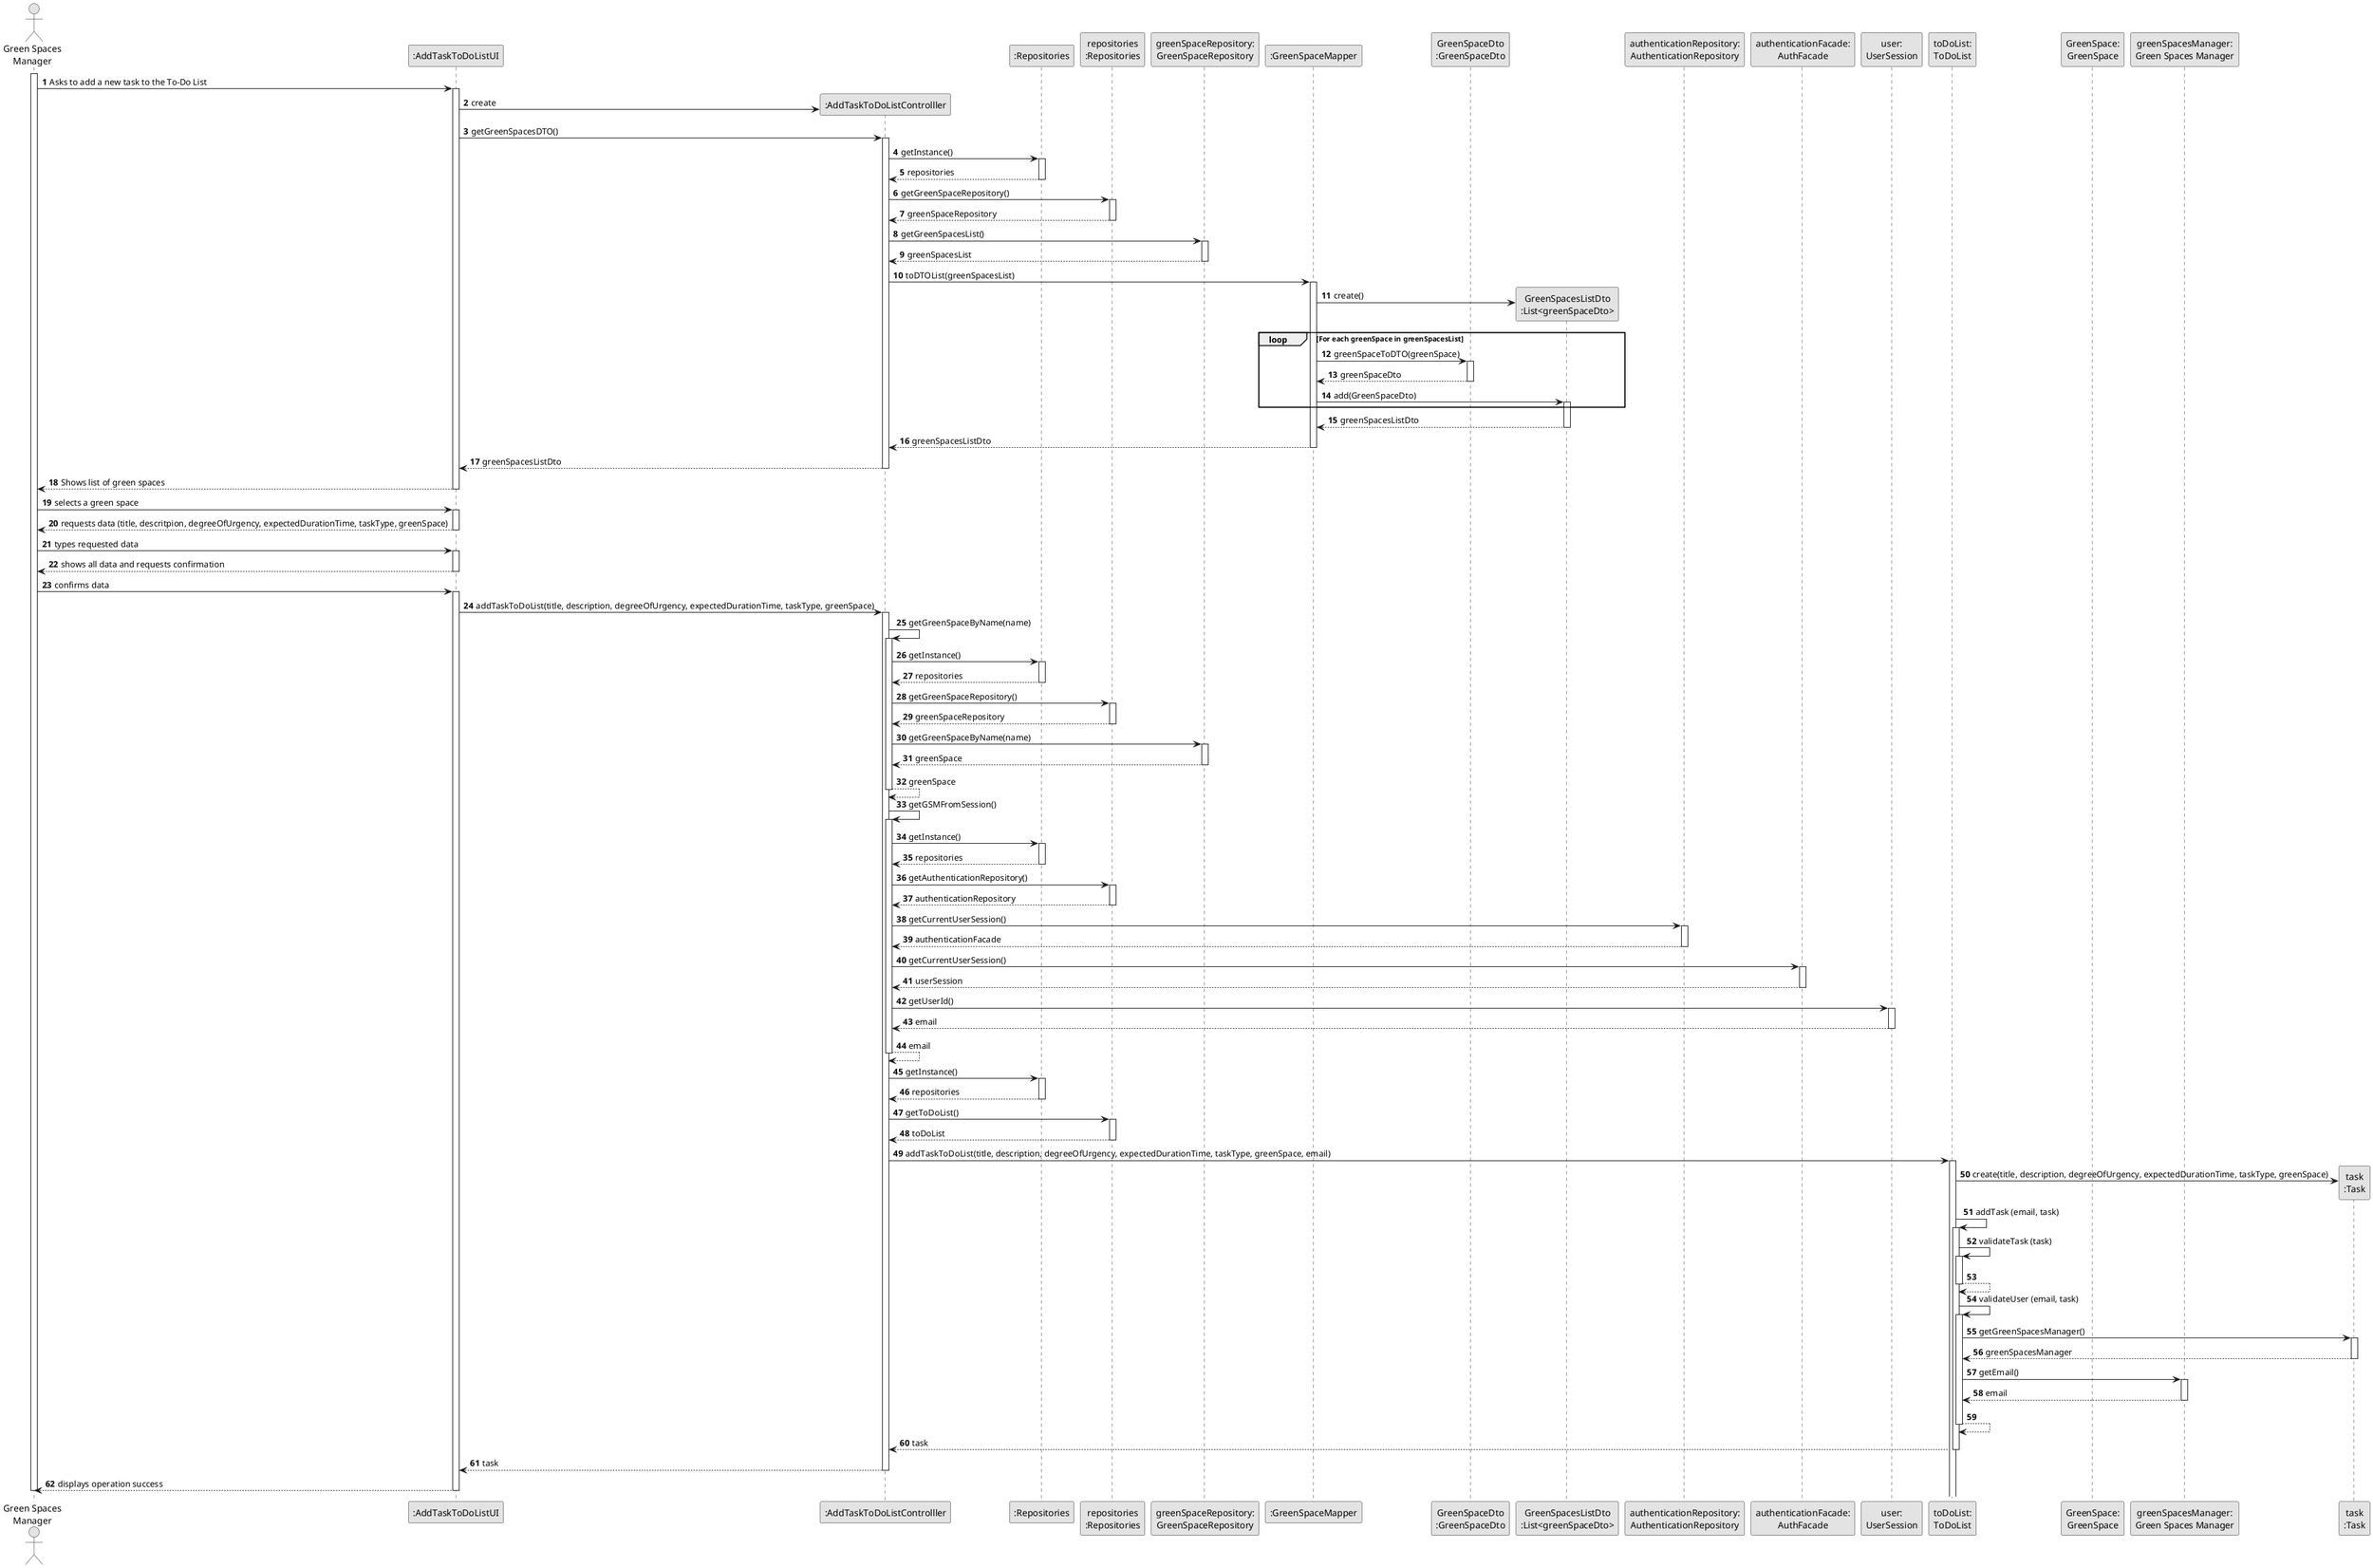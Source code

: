 @startuml
skinparam monochrome true
skinparam packageStyle rectangle
skinparam shadowing false

autonumber

'hide footbox
actor "Green Spaces\nManager" as GSM
participant ":AddTaskToDoListUI" as UI
participant ":AddTaskToDoListControlller" as CTRL
participant ":Repositories" as REP
participant "repositories\n:Repositories" as REPS
participant "greenSpaceRepository:\nGreenSpaceRepository" as greenSpaceREP
participant ":GreenSpaceMapper" as greenSpaceMAPPER
participant "GreenSpaceDto\n:GreenSpaceDto" as greenSpaceDTO
participant "GreenSpacesListDto\n:List<greenSpaceDto>" as greenSpacesListDTO
participant "authenticationRepository:\nAuthenticationRepository" as authentication
participant "authenticationFacade:\nAuthFacade" as authFacade
participant "user:\nUserSession" as user
participant "toDoList:\nToDoList" as toDoList
participant "GreenSpace:\nGreenSpace" as greenSpace
participant "greenSpacesManager:\nGreen Spaces Manager" as USER
participant "task\n:Task" as TASK

activate GSM

    GSM -> UI : Asks to add a new task to the To-Do List
    activate UI

        UI -> CTRL** : create

        UI -> CTRL : getGreenSpacesDTO()
        activate CTRL

            CTRL -> REP : getInstance()
            activate REP

            REP --> CTRL: repositories
            deactivate REP

            CTRL -> REPS : getGreenSpaceRepository()
            activate REPS

            REPS --> CTRL: greenSpaceRepository
            deactivate REPS

            CTRL -> greenSpaceREP: getGreenSpacesList()
            activate greenSpaceREP

            greenSpaceREP --> CTRL : greenSpacesList
            deactivate greenSpaceREP

            CTRL -> greenSpaceMAPPER: toDTOList(greenSpacesList)
            activate greenSpaceMAPPER

                greenSpaceMAPPER -> greenSpacesListDTO** : create()

                loop For each greenSpace in greenSpacesList

                greenSpaceMAPPER -> greenSpaceDTO: greenSpaceToDTO(greenSpace)
                activate greenSpaceDTO

                greenSpaceDTO --> greenSpaceMAPPER: greenSpaceDto
                deactivate greenSpaceDTO

                greenSpaceMAPPER -> greenSpacesListDTO: add(GreenSpaceDto)
                activate greenSpacesListDTO

                end

                greenSpacesListDTO --> greenSpaceMAPPER: greenSpacesListDto
                deactivate greenSpacesListDTO

            greenSpaceMAPPER --> CTRL : greenSpacesListDto
            deactivate greenSpaceMAPPER

        CTRL --> UI : greenSpacesListDto
        deactivate CTRL

    UI --> GSM : Shows list of green spaces
    deactivate UI

    GSM -> UI : selects a green space
    activate UI

    UI --> GSM : requests data (title, descritpion, degreeOfUrgency, expectedDurationTime, taskType, greenSpace)
    deactivate UI

    GSM -> UI : types requested data
    activate UI

    UI --> GSM : shows all data and requests confirmation
    deactivate UI

    GSM -> UI : confirms data
    activate UI

        UI -> CTRL: addTaskToDoList(title, description, degreeOfUrgency, expectedDurationTime, taskType, greenSpace)
        activate CTRL

            CTRL -> CTRL: getGreenSpaceByName(name)
            activate CTRL

            CTRL -> REP: getInstance()
            activate REP

            REP --> CTRL: repositories
            deactivate REP

            CTRL -> REPS: getGreenSpaceRepository()
            activate REPS

            REPS --> CTRL: greenSpaceRepository
            deactivate REPS

            CTRL -> greenSpaceREP: getGreenSpaceByName(name)
            activate greenSpaceREP

            greenSpaceREP --> CTRL: greenSpace
            deactivate greenSpaceREP

            CTRL --> CTRL: greenSpace
            deactivate CTRL

            CTRL -> CTRL: getGSMFromSession()
            activate CTRL

            CTRL -> REP: getInstance()
            activate REP

            REP --> CTRL: repositories
            deactivate REP

            CTRL -> REPS: getAuthenticationRepository()
            activate REPS

            REPS --> CTRL: authenticationRepository
            deactivate REPS

            CTRL -> authentication: getCurrentUserSession()
            activate authentication

            authentication --> CTRL: authenticationFacade
            deactivate authentication

            CTRL -> authFacade: getCurrentUserSession()
            activate authFacade

            authFacade --> CTRL: userSession
            deactivate authFacade

            CTRL -> user: getUserId()
            activate user

            user --> CTRL: email
            deactivate user

            CTRL --> CTRL: email
            deactivate CTRL

            CTRL -> REP: getInstance()
            activate REP

            REP --> CTRL: repositories
            deactivate REP

            CTRL -> REPS: getToDoList()
            activate REPS

            REPS --> CTRL: toDoList
            deactivate REPS

            CTRL -> toDoList: addTaskToDoList(title, description, degreeOfUrgency, expectedDurationTime, taskType, greenSpace, email)
            activate toDoList

                toDoList -> TASK** : create(title, description, degreeOfUrgency, expectedDurationTime, taskType, greenSpace)

                toDoList -> toDoList: addTask (email, task)
                activate toDoList

                toDoList -> toDoList: validateTask (task)
                activate toDoList

                toDoList --> toDoList
                deactivate toDoList

                toDoList -> toDoList: validateUser (email, task)
                activate toDoList

                    toDoList -> TASK: getGreenSpacesManager()
                    activate TASK

                    TASK --> toDoList: greenSpacesManager
                    deactivate TASK

                    toDoList -> USER: getEmail()
                    activate USER

                    USER --> toDoList: email
                    deactivate USER

                toDoList --> toDoList
                deactivate toDoList

            toDoList --> CTRL: task
            deactivate toDoList

        CTRL --> UI: task
        deactivate CTRL

    UI --> GSM: displays operation success
    deactivate UI

deactivate GSM

@enduml